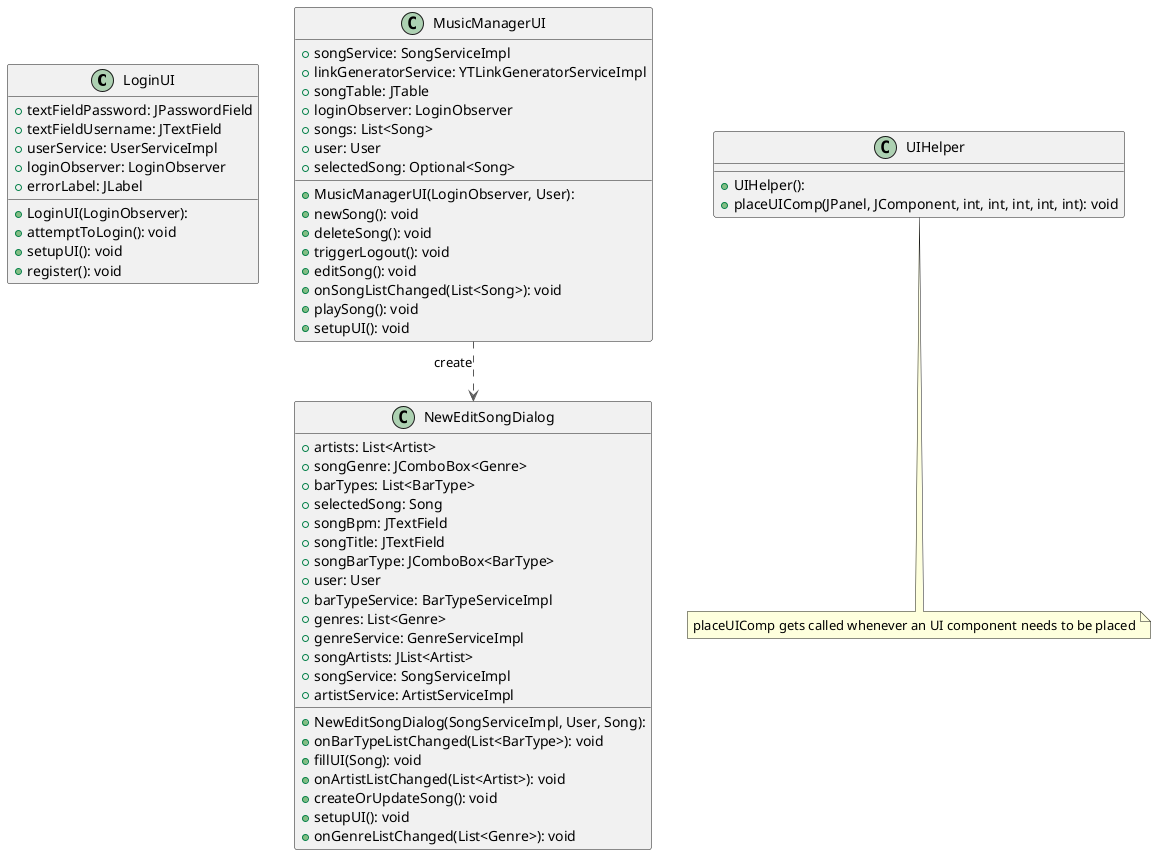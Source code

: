 @startuml

top to bottom direction
skinparam linetype ortho

class LoginUI {
  + LoginUI(LoginObserver): 
  + textFieldPassword: JPasswordField
  + textFieldUsername: JTextField
  + userService: UserServiceImpl
  + loginObserver: LoginObserver
  + errorLabel: JLabel
  + attemptToLogin(): void
  + setupUI(): void
  + register(): void
}
class MusicManagerUI {
  + MusicManagerUI(LoginObserver, User): 
  + songService: SongServiceImpl
  + linkGeneratorService: YTLinkGeneratorServiceImpl
  + songTable: JTable
  + loginObserver: LoginObserver
  + songs: List<Song>
  + user: User
  + selectedSong: Optional<Song>
  + newSong(): void
  + deleteSong(): void
  + triggerLogout(): void
  + editSong(): void
  + onSongListChanged(List<Song>): void
  + playSong(): void
  + setupUI(): void
}
class NewEditSongDialog {
  + NewEditSongDialog(SongServiceImpl, User, Song): 
  + artists: List<Artist>
  + songGenre: JComboBox<Genre>
  + barTypes: List<BarType>
  + selectedSong: Song
  + songBpm: JTextField
  + songTitle: JTextField
  + songBarType: JComboBox<BarType>
  + user: User
  + barTypeService: BarTypeServiceImpl
  + genres: List<Genre>
  + genreService: GenreServiceImpl
  + songArtists: JList<Artist>
  + songService: SongServiceImpl
  + artistService: ArtistServiceImpl
  + onBarTypeListChanged(List<BarType>): void
  + fillUI(Song): void
  + onArtistListChanged(List<Artist>): void
  + createOrUpdateSong(): void
  + setupUI(): void
  + onGenreListChanged(List<Genre>): void
}
class UIHelper {
  + UIHelper(): 
  + placeUIComp(JPanel, JComponent, int, int, int, int, int): void
}
note "placeUIComp gets called whenever an UI component needs to be placed" as note4            

MusicManagerUI     -[#595959,dashed]->  NewEditSongDialog : "«create»"
UIHelper           -[#595959,dashed]-  note4             
@enduml

